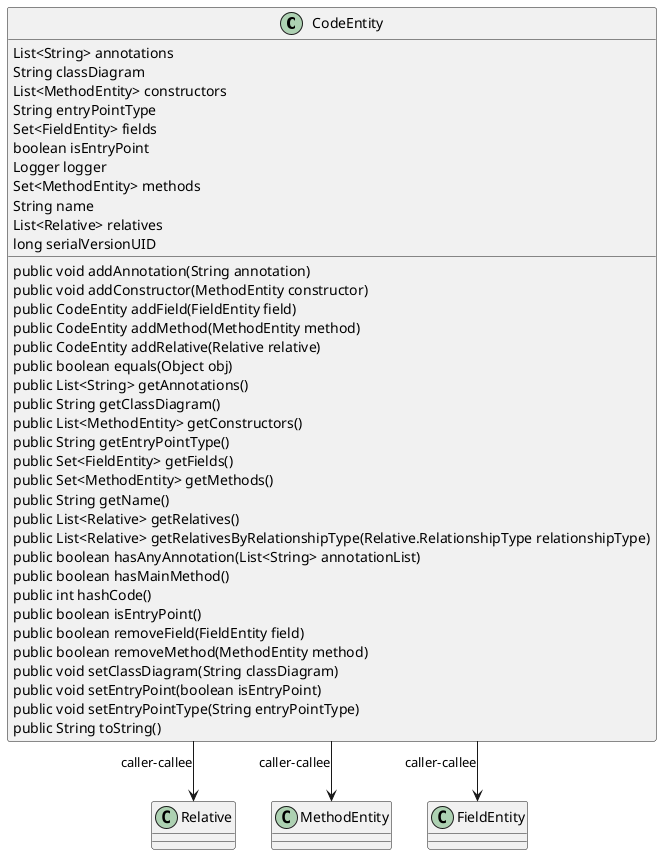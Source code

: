 @startuml
skinparam linetype Ortho
class CodeEntity {
    List<String> annotations
    String classDiagram
    List<MethodEntity> constructors
    String entryPointType
    Set<FieldEntity> fields
    boolean isEntryPoint
    Logger logger
    Set<MethodEntity> methods
    String name
    List<Relative> relatives
    long serialVersionUID
    public void addAnnotation(String annotation)
    public void addConstructor(MethodEntity constructor)
    public CodeEntity addField(FieldEntity field)
    public CodeEntity addMethod(MethodEntity method)
    public CodeEntity addRelative(Relative relative)
    public boolean equals(Object obj)
    public List<String> getAnnotations()
    public String getClassDiagram()
    public List<MethodEntity> getConstructors()
    public String getEntryPointType()
    public Set<FieldEntity> getFields()
    public Set<MethodEntity> getMethods()
    public String getName()
    public List<Relative> getRelatives()
    public List<Relative> getRelativesByRelationshipType(Relative.RelationshipType relationshipType)
    public boolean hasAnyAnnotation(List<String> annotationList)
    public boolean hasMainMethod()
    public int hashCode()
    public boolean isEntryPoint()
    public boolean removeField(FieldEntity field)
    public boolean removeMethod(MethodEntity method)
    public void setClassDiagram(String classDiagram)
    public void setEntryPoint(boolean isEntryPoint)
    public void setEntryPointType(String entryPointType)
    public String toString()
}
CodeEntity --> Relative : caller-callee
CodeEntity --> MethodEntity : caller-callee
CodeEntity --> FieldEntity : caller-callee
@enduml
